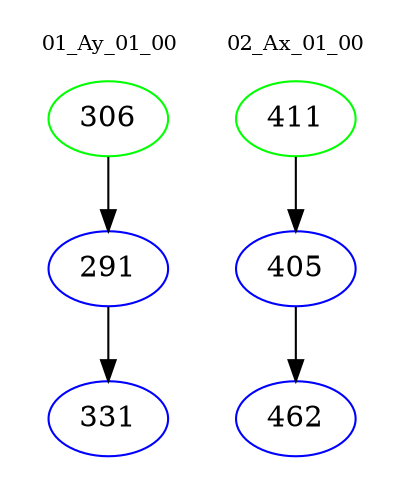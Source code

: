 digraph{
subgraph cluster_0 {
color = white
label = "01_Ay_01_00";
fontsize=10;
T0_306 [label="306", color="green"]
T0_306 -> T0_291 [color="black"]
T0_291 [label="291", color="blue"]
T0_291 -> T0_331 [color="black"]
T0_331 [label="331", color="blue"]
}
subgraph cluster_1 {
color = white
label = "02_Ax_01_00";
fontsize=10;
T1_411 [label="411", color="green"]
T1_411 -> T1_405 [color="black"]
T1_405 [label="405", color="blue"]
T1_405 -> T1_462 [color="black"]
T1_462 [label="462", color="blue"]
}
}
